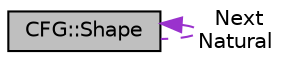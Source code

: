 digraph "CFG::Shape"
{
  edge [fontname="Helvetica",fontsize="10",labelfontname="Helvetica",labelfontsize="10"];
  node [fontname="Helvetica",fontsize="10",shape=record];
  Node4 [label="CFG::Shape",height=0.2,width=0.4,color="black", fillcolor="grey75", style="filled", fontcolor="black"];
  Node4 -> Node4 [dir="back",color="darkorchid3",fontsize="10",style="dashed",label=" Next\nNatural" ];
}
